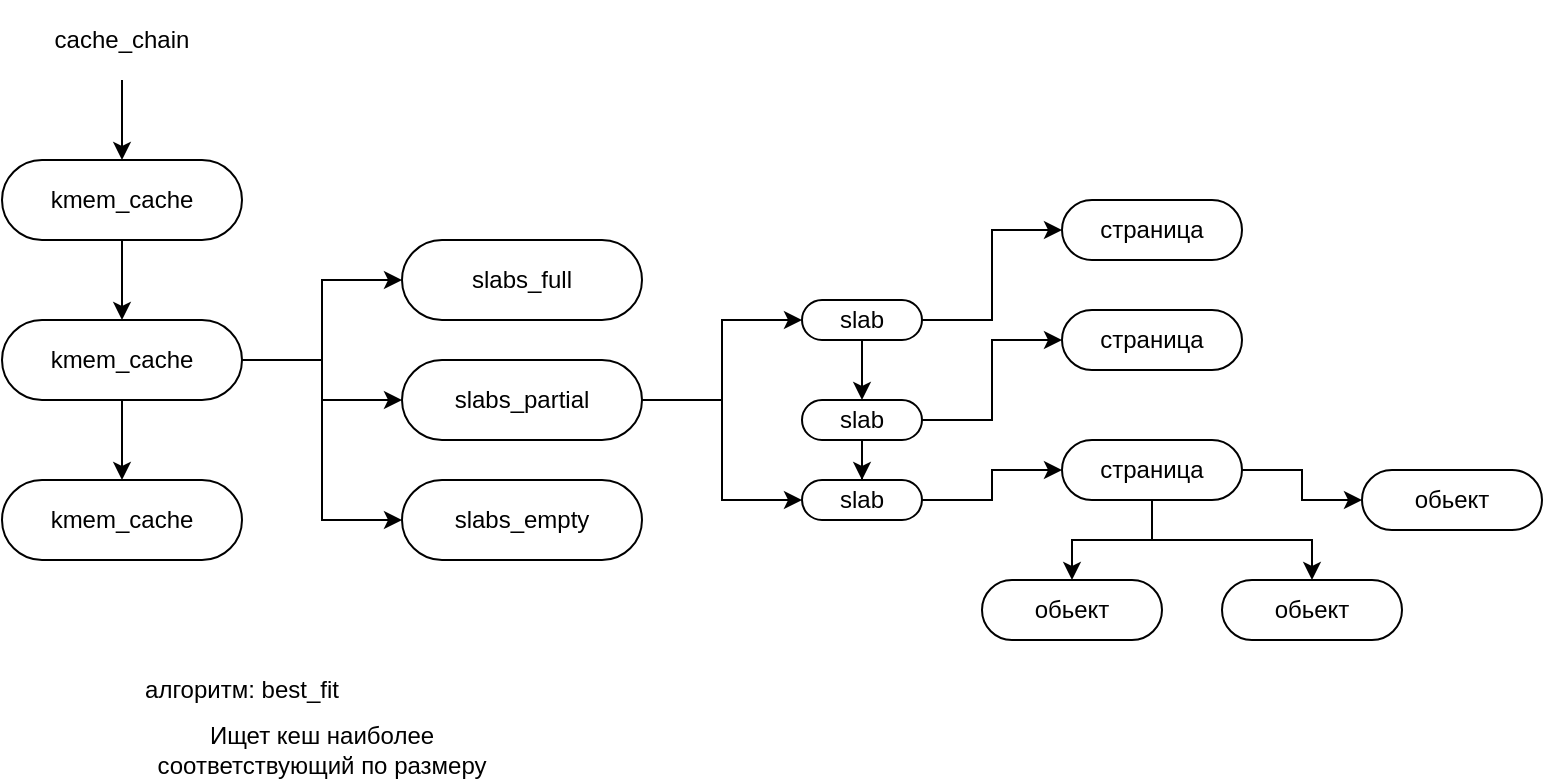 <mxfile version="16.0.0" type="device"><diagram id="RMPV0DXgNqQ7_jIjskMP" name="Page-1"><mxGraphModel dx="1422" dy="873" grid="1" gridSize="10" guides="1" tooltips="1" connect="1" arrows="1" fold="1" page="1" pageScale="1" pageWidth="850" pageHeight="1100" math="0" shadow="0"><root><mxCell id="0"/><mxCell id="1" parent="0"/><mxCell id="yvsVQBEYJhjCv958Wgbn-4" style="edgeStyle=orthogonalEdgeStyle;rounded=0;orthogonalLoop=1;jettySize=auto;html=1;" edge="1" parent="1" source="yvsVQBEYJhjCv958Wgbn-1" target="yvsVQBEYJhjCv958Wgbn-3"><mxGeometry relative="1" as="geometry"/></mxCell><mxCell id="yvsVQBEYJhjCv958Wgbn-1" value="cache_chain" style="text;html=1;strokeColor=none;fillColor=none;align=center;verticalAlign=middle;whiteSpace=wrap;rounded=0;" vertex="1" parent="1"><mxGeometry x="80" y="80" width="120" height="40" as="geometry"/></mxCell><mxCell id="yvsVQBEYJhjCv958Wgbn-7" style="edgeStyle=orthogonalEdgeStyle;rounded=0;orthogonalLoop=1;jettySize=auto;html=1;" edge="1" parent="1" source="yvsVQBEYJhjCv958Wgbn-3" target="yvsVQBEYJhjCv958Wgbn-5"><mxGeometry relative="1" as="geometry"/></mxCell><mxCell id="yvsVQBEYJhjCv958Wgbn-3" value="kmem_cache" style="rounded=1;whiteSpace=wrap;html=1;arcSize=50;" vertex="1" parent="1"><mxGeometry x="80" y="160" width="120" height="40" as="geometry"/></mxCell><mxCell id="yvsVQBEYJhjCv958Wgbn-9" style="edgeStyle=orthogonalEdgeStyle;rounded=0;orthogonalLoop=1;jettySize=auto;html=1;" edge="1" parent="1" source="yvsVQBEYJhjCv958Wgbn-5" target="yvsVQBEYJhjCv958Wgbn-6"><mxGeometry relative="1" as="geometry"/></mxCell><mxCell id="yvsVQBEYJhjCv958Wgbn-13" style="edgeStyle=orthogonalEdgeStyle;rounded=0;orthogonalLoop=1;jettySize=auto;html=1;exitX=1;exitY=0.5;exitDx=0;exitDy=0;entryX=0;entryY=0.5;entryDx=0;entryDy=0;" edge="1" parent="1" source="yvsVQBEYJhjCv958Wgbn-5" target="yvsVQBEYJhjCv958Wgbn-10"><mxGeometry relative="1" as="geometry"/></mxCell><mxCell id="yvsVQBEYJhjCv958Wgbn-14" style="edgeStyle=orthogonalEdgeStyle;rounded=0;orthogonalLoop=1;jettySize=auto;html=1;exitX=1;exitY=0.5;exitDx=0;exitDy=0;entryX=0;entryY=0.5;entryDx=0;entryDy=0;" edge="1" parent="1" source="yvsVQBEYJhjCv958Wgbn-5" target="yvsVQBEYJhjCv958Wgbn-11"><mxGeometry relative="1" as="geometry"/></mxCell><mxCell id="yvsVQBEYJhjCv958Wgbn-15" style="edgeStyle=orthogonalEdgeStyle;rounded=0;orthogonalLoop=1;jettySize=auto;html=1;exitX=1;exitY=0.5;exitDx=0;exitDy=0;entryX=0;entryY=0.5;entryDx=0;entryDy=0;" edge="1" parent="1" source="yvsVQBEYJhjCv958Wgbn-5" target="yvsVQBEYJhjCv958Wgbn-12"><mxGeometry relative="1" as="geometry"/></mxCell><mxCell id="yvsVQBEYJhjCv958Wgbn-5" value="kmem_cache" style="rounded=1;whiteSpace=wrap;html=1;arcSize=50;" vertex="1" parent="1"><mxGeometry x="80" y="240" width="120" height="40" as="geometry"/></mxCell><mxCell id="yvsVQBEYJhjCv958Wgbn-6" value="kmem_cache" style="rounded=1;whiteSpace=wrap;html=1;arcSize=50;" vertex="1" parent="1"><mxGeometry x="80" y="320" width="120" height="40" as="geometry"/></mxCell><mxCell id="yvsVQBEYJhjCv958Wgbn-10" value="slabs_full" style="rounded=1;whiteSpace=wrap;html=1;arcSize=50;" vertex="1" parent="1"><mxGeometry x="280" y="200" width="120" height="40" as="geometry"/></mxCell><mxCell id="yvsVQBEYJhjCv958Wgbn-19" style="edgeStyle=orthogonalEdgeStyle;rounded=0;orthogonalLoop=1;jettySize=auto;html=1;entryX=0;entryY=0.5;entryDx=0;entryDy=0;" edge="1" parent="1" source="yvsVQBEYJhjCv958Wgbn-11" target="yvsVQBEYJhjCv958Wgbn-16"><mxGeometry relative="1" as="geometry"/></mxCell><mxCell id="yvsVQBEYJhjCv958Wgbn-20" style="edgeStyle=orthogonalEdgeStyle;rounded=0;orthogonalLoop=1;jettySize=auto;html=1;entryX=0;entryY=0.5;entryDx=0;entryDy=0;" edge="1" parent="1" source="yvsVQBEYJhjCv958Wgbn-11" target="yvsVQBEYJhjCv958Wgbn-18"><mxGeometry relative="1" as="geometry"/></mxCell><mxCell id="yvsVQBEYJhjCv958Wgbn-11" value="slabs_partial" style="rounded=1;whiteSpace=wrap;html=1;arcSize=50;" vertex="1" parent="1"><mxGeometry x="280" y="260" width="120" height="40" as="geometry"/></mxCell><mxCell id="yvsVQBEYJhjCv958Wgbn-12" value="slabs_empty" style="rounded=1;whiteSpace=wrap;html=1;arcSize=50;" vertex="1" parent="1"><mxGeometry x="280" y="320" width="120" height="40" as="geometry"/></mxCell><mxCell id="yvsVQBEYJhjCv958Wgbn-21" style="edgeStyle=orthogonalEdgeStyle;rounded=0;orthogonalLoop=1;jettySize=auto;html=1;" edge="1" parent="1" source="yvsVQBEYJhjCv958Wgbn-16" target="yvsVQBEYJhjCv958Wgbn-17"><mxGeometry relative="1" as="geometry"/></mxCell><mxCell id="yvsVQBEYJhjCv958Wgbn-34" style="edgeStyle=orthogonalEdgeStyle;rounded=0;orthogonalLoop=1;jettySize=auto;html=1;entryX=0;entryY=0.5;entryDx=0;entryDy=0;" edge="1" parent="1" source="yvsVQBEYJhjCv958Wgbn-16" target="yvsVQBEYJhjCv958Wgbn-24"><mxGeometry relative="1" as="geometry"/></mxCell><mxCell id="yvsVQBEYJhjCv958Wgbn-16" value="slab" style="rounded=1;whiteSpace=wrap;html=1;arcSize=50;" vertex="1" parent="1"><mxGeometry x="480" y="230" width="60" height="20" as="geometry"/></mxCell><mxCell id="yvsVQBEYJhjCv958Wgbn-23" style="edgeStyle=orthogonalEdgeStyle;rounded=0;orthogonalLoop=1;jettySize=auto;html=1;entryX=0.5;entryY=0;entryDx=0;entryDy=0;" edge="1" parent="1" source="yvsVQBEYJhjCv958Wgbn-17" target="yvsVQBEYJhjCv958Wgbn-18"><mxGeometry relative="1" as="geometry"/></mxCell><mxCell id="yvsVQBEYJhjCv958Wgbn-35" style="edgeStyle=orthogonalEdgeStyle;rounded=0;orthogonalLoop=1;jettySize=auto;html=1;entryX=0;entryY=0.5;entryDx=0;entryDy=0;" edge="1" parent="1" source="yvsVQBEYJhjCv958Wgbn-17" target="yvsVQBEYJhjCv958Wgbn-25"><mxGeometry relative="1" as="geometry"/></mxCell><mxCell id="yvsVQBEYJhjCv958Wgbn-17" value="slab" style="rounded=1;whiteSpace=wrap;html=1;arcSize=50;" vertex="1" parent="1"><mxGeometry x="480" y="280" width="60" height="20" as="geometry"/></mxCell><mxCell id="yvsVQBEYJhjCv958Wgbn-36" style="edgeStyle=orthogonalEdgeStyle;rounded=0;orthogonalLoop=1;jettySize=auto;html=1;entryX=0;entryY=0.5;entryDx=0;entryDy=0;" edge="1" parent="1" source="yvsVQBEYJhjCv958Wgbn-18" target="yvsVQBEYJhjCv958Wgbn-26"><mxGeometry relative="1" as="geometry"/></mxCell><mxCell id="yvsVQBEYJhjCv958Wgbn-18" value="slab" style="rounded=1;whiteSpace=wrap;html=1;arcSize=50;" vertex="1" parent="1"><mxGeometry x="480" y="320" width="60" height="20" as="geometry"/></mxCell><mxCell id="yvsVQBEYJhjCv958Wgbn-24" value="страница" style="rounded=1;whiteSpace=wrap;html=1;arcSize=50;" vertex="1" parent="1"><mxGeometry x="610" y="180" width="90" height="30" as="geometry"/></mxCell><mxCell id="yvsVQBEYJhjCv958Wgbn-25" value="страница" style="rounded=1;whiteSpace=wrap;html=1;arcSize=50;" vertex="1" parent="1"><mxGeometry x="610" y="235" width="90" height="30" as="geometry"/></mxCell><mxCell id="yvsVQBEYJhjCv958Wgbn-30" style="edgeStyle=orthogonalEdgeStyle;rounded=0;orthogonalLoop=1;jettySize=auto;html=1;" edge="1" parent="1" source="yvsVQBEYJhjCv958Wgbn-26" target="yvsVQBEYJhjCv958Wgbn-29"><mxGeometry relative="1" as="geometry"/></mxCell><mxCell id="yvsVQBEYJhjCv958Wgbn-31" style="edgeStyle=orthogonalEdgeStyle;rounded=0;orthogonalLoop=1;jettySize=auto;html=1;" edge="1" parent="1" source="yvsVQBEYJhjCv958Wgbn-26" target="yvsVQBEYJhjCv958Wgbn-27"><mxGeometry relative="1" as="geometry"/></mxCell><mxCell id="yvsVQBEYJhjCv958Wgbn-33" style="edgeStyle=orthogonalEdgeStyle;rounded=0;orthogonalLoop=1;jettySize=auto;html=1;" edge="1" parent="1" source="yvsVQBEYJhjCv958Wgbn-26" target="yvsVQBEYJhjCv958Wgbn-28"><mxGeometry relative="1" as="geometry"/></mxCell><mxCell id="yvsVQBEYJhjCv958Wgbn-26" value="страница" style="rounded=1;whiteSpace=wrap;html=1;arcSize=50;" vertex="1" parent="1"><mxGeometry x="610" y="300" width="90" height="30" as="geometry"/></mxCell><mxCell id="yvsVQBEYJhjCv958Wgbn-27" value="обьект" style="rounded=1;whiteSpace=wrap;html=1;arcSize=50;" vertex="1" parent="1"><mxGeometry x="570" y="370" width="90" height="30" as="geometry"/></mxCell><mxCell id="yvsVQBEYJhjCv958Wgbn-28" value="обьект" style="rounded=1;whiteSpace=wrap;html=1;arcSize=50;" vertex="1" parent="1"><mxGeometry x="690" y="370" width="90" height="30" as="geometry"/></mxCell><mxCell id="yvsVQBEYJhjCv958Wgbn-29" value="обьект" style="rounded=1;whiteSpace=wrap;html=1;arcSize=50;" vertex="1" parent="1"><mxGeometry x="760" y="315" width="90" height="30" as="geometry"/></mxCell><mxCell id="yvsVQBEYJhjCv958Wgbn-37" value="алгоритм: best_fit" style="text;html=1;strokeColor=none;fillColor=none;align=center;verticalAlign=middle;whiteSpace=wrap;rounded=0;" vertex="1" parent="1"><mxGeometry x="130" y="410" width="140" height="30" as="geometry"/></mxCell><mxCell id="yvsVQBEYJhjCv958Wgbn-38" value="Ищет кеш наиболее соответствующий по размеру" style="text;html=1;strokeColor=none;fillColor=none;align=center;verticalAlign=middle;whiteSpace=wrap;rounded=0;" vertex="1" parent="1"><mxGeometry x="140" y="440" width="200" height="30" as="geometry"/></mxCell></root></mxGraphModel></diagram></mxfile>